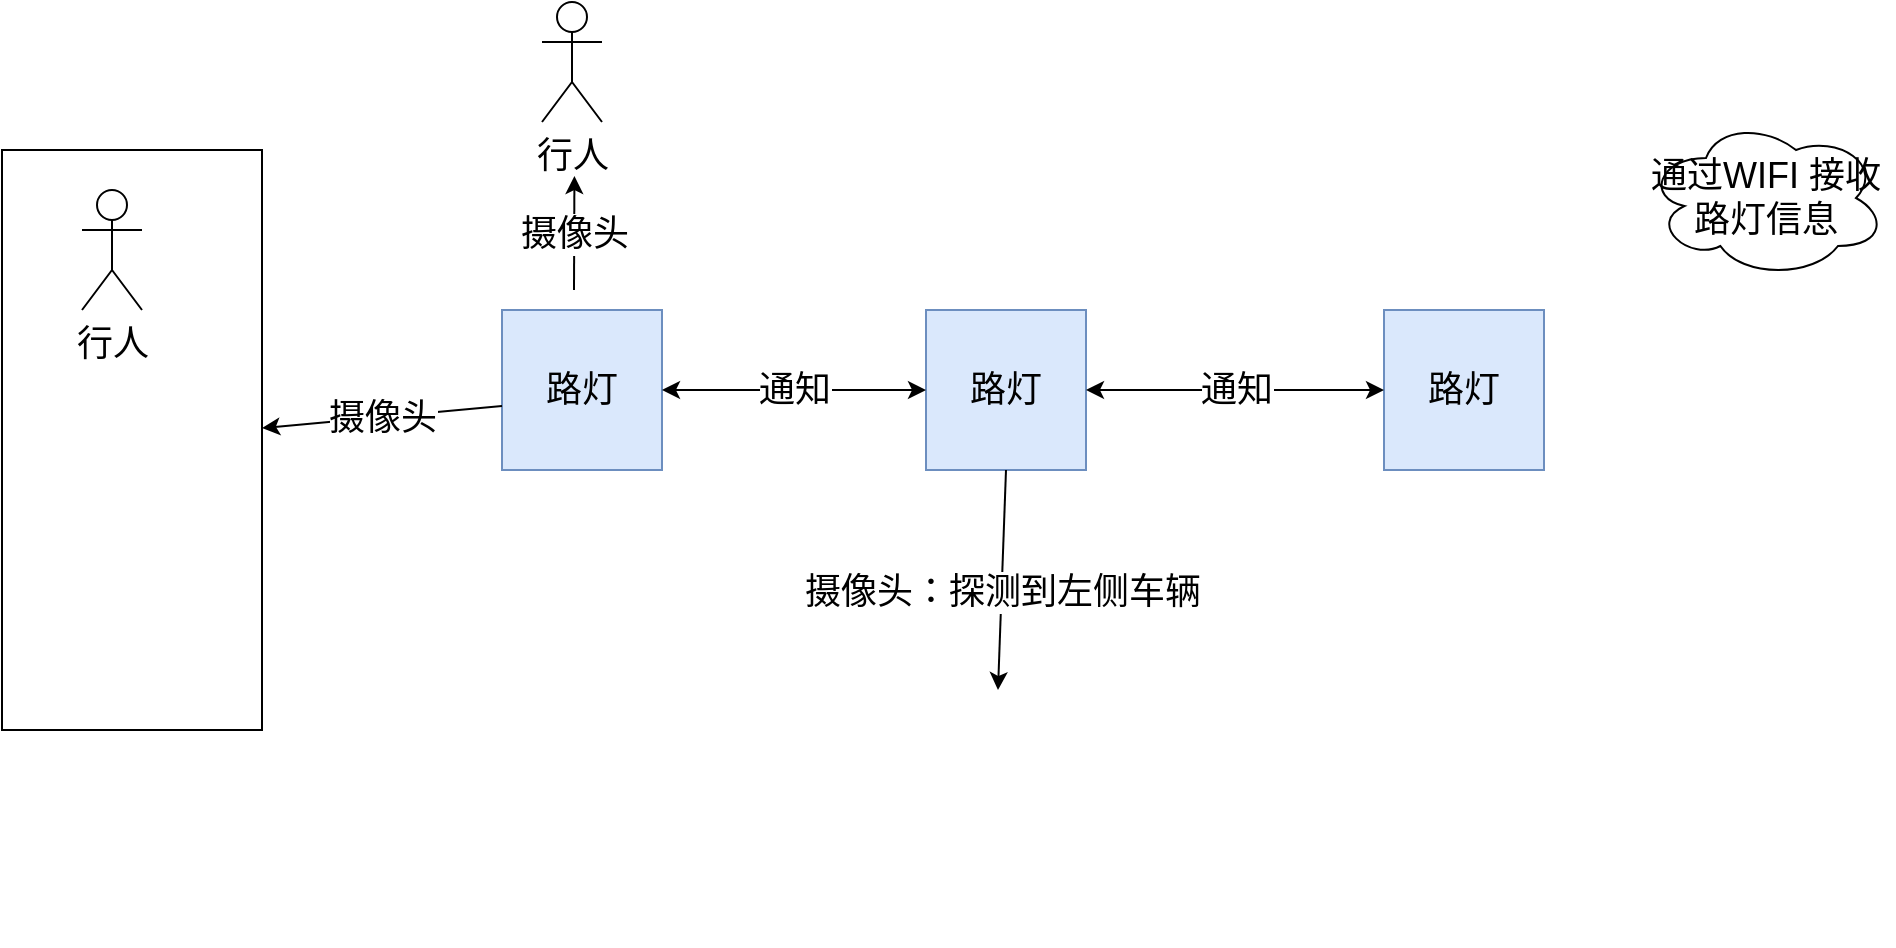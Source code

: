 <mxfile version="15.5.4" type="github">
  <diagram id="0NARUyMhth6DVro84zLS" name="Page-1">
    <mxGraphModel dx="1422" dy="704" grid="1" gridSize="10" guides="1" tooltips="1" connect="1" arrows="1" fold="1" page="1" pageScale="1" pageWidth="827" pageHeight="1169" math="0" shadow="0">
      <root>
        <mxCell id="0" />
        <mxCell id="1" parent="0" />
        <mxCell id="0XLo5o7JqgH2-rpiOE0s-1" value="&lt;font style=&quot;font-size: 18px&quot;&gt;路灯&lt;/font&gt;" style="whiteSpace=wrap;html=1;aspect=fixed;fillColor=#dae8fc;strokeColor=#6c8ebf;" vertex="1" parent="1">
          <mxGeometry x="260" y="290" width="80" height="80" as="geometry" />
        </mxCell>
        <mxCell id="0XLo5o7JqgH2-rpiOE0s-2" value="路灯" style="whiteSpace=wrap;html=1;aspect=fixed;fontSize=18;fillColor=#dae8fc;strokeColor=#6c8ebf;" vertex="1" parent="1">
          <mxGeometry x="472" y="290" width="80" height="80" as="geometry" />
        </mxCell>
        <mxCell id="0XLo5o7JqgH2-rpiOE0s-4" value="通知" style="endArrow=classic;startArrow=classic;html=1;rounded=0;fontSize=18;entryX=0;entryY=0.5;entryDx=0;entryDy=0;" edge="1" parent="1" source="0XLo5o7JqgH2-rpiOE0s-1" target="0XLo5o7JqgH2-rpiOE0s-2">
          <mxGeometry width="50" height="50" relative="1" as="geometry">
            <mxPoint x="414" y="370" as="sourcePoint" />
            <mxPoint x="464" y="320" as="targetPoint" />
          </mxGeometry>
        </mxCell>
        <mxCell id="0XLo5o7JqgH2-rpiOE0s-6" value="路灯" style="whiteSpace=wrap;html=1;aspect=fixed;fontSize=18;fillColor=#dae8fc;strokeColor=#6c8ebf;" vertex="1" parent="1">
          <mxGeometry x="701" y="290" width="80" height="80" as="geometry" />
        </mxCell>
        <mxCell id="0XLo5o7JqgH2-rpiOE0s-7" value="通知" style="endArrow=classic;startArrow=classic;html=1;rounded=0;fontSize=18;entryX=0;entryY=0.5;entryDx=0;entryDy=0;exitX=1;exitY=0.5;exitDx=0;exitDy=0;" edge="1" parent="1" source="0XLo5o7JqgH2-rpiOE0s-2" target="0XLo5o7JqgH2-rpiOE0s-6">
          <mxGeometry width="50" height="50" relative="1" as="geometry">
            <mxPoint x="550" y="355" as="sourcePoint" />
            <mxPoint x="600" y="305" as="targetPoint" />
          </mxGeometry>
        </mxCell>
        <mxCell id="0XLo5o7JqgH2-rpiOE0s-9" value="行人" style="shape=umlActor;verticalLabelPosition=bottom;verticalAlign=top;html=1;outlineConnect=0;fontSize=18;" vertex="1" parent="1">
          <mxGeometry x="280" y="136" width="30" height="60" as="geometry" />
        </mxCell>
        <mxCell id="0XLo5o7JqgH2-rpiOE0s-14" value="" style="shape=image;html=1;verticalAlign=top;verticalLabelPosition=bottom;labelBackgroundColor=#ffffff;imageAspect=0;aspect=fixed;image=https://cdn3.iconfinder.com/data/icons/google-material-design-icons/48/ic_directions_car_48px-128.png;fontSize=18;" vertex="1" parent="1">
          <mxGeometry x="448" y="480" width="128" height="128" as="geometry" />
        </mxCell>
        <mxCell id="0XLo5o7JqgH2-rpiOE0s-15" value="" style="rounded=0;whiteSpace=wrap;html=1;fontSize=18;" vertex="1" parent="1">
          <mxGeometry x="10" y="210" width="130" height="290" as="geometry" />
        </mxCell>
        <mxCell id="0XLo5o7JqgH2-rpiOE0s-16" value="" style="shape=image;html=1;verticalAlign=top;verticalLabelPosition=bottom;labelBackgroundColor=#ffffff;imageAspect=0;aspect=fixed;image=https://cdn3.iconfinder.com/data/icons/google-material-design-icons/48/ic_directions_car_48px-128.png;fontSize=18;" vertex="1" parent="1">
          <mxGeometry x="10" y="370" width="128" height="128" as="geometry" />
        </mxCell>
        <mxCell id="0XLo5o7JqgH2-rpiOE0s-17" value="行人" style="shape=umlActor;verticalLabelPosition=bottom;verticalAlign=top;html=1;outlineConnect=0;fontSize=18;" vertex="1" parent="1">
          <mxGeometry x="50" y="230" width="30" height="60" as="geometry" />
        </mxCell>
        <mxCell id="0XLo5o7JqgH2-rpiOE0s-18" value="" style="shape=image;html=1;verticalAlign=top;verticalLabelPosition=bottom;labelBackgroundColor=#ffffff;imageAspect=0;aspect=fixed;image=https://cdn3.iconfinder.com/data/icons/google-material-design-icons/48/ic_directions_car_48px-128.png;fontSize=18;" vertex="1" parent="1">
          <mxGeometry x="828" y="260" width="128" height="128" as="geometry" />
        </mxCell>
        <mxCell id="0XLo5o7JqgH2-rpiOE0s-19" value="通过WIFI 接收路灯信息" style="ellipse;shape=cloud;whiteSpace=wrap;html=1;fontSize=18;" vertex="1" parent="1">
          <mxGeometry x="832" y="194" width="120" height="80" as="geometry" />
        </mxCell>
        <mxCell id="0XLo5o7JqgH2-rpiOE0s-23" value="" style="endArrow=classic;html=1;rounded=0;fontSize=18;exitX=0.5;exitY=1;exitDx=0;exitDy=0;" edge="1" parent="1" source="0XLo5o7JqgH2-rpiOE0s-2">
          <mxGeometry width="50" height="50" relative="1" as="geometry">
            <mxPoint x="508" y="370" as="sourcePoint" />
            <mxPoint x="508" y="480" as="targetPoint" />
          </mxGeometry>
        </mxCell>
        <mxCell id="0XLo5o7JqgH2-rpiOE0s-24" value="摄像头：探测到左侧车辆" style="edgeLabel;html=1;align=center;verticalAlign=middle;resizable=0;points=[];fontSize=18;" vertex="1" connectable="0" parent="0XLo5o7JqgH2-rpiOE0s-23">
          <mxGeometry x="-0.286" y="3" relative="1" as="geometry">
            <mxPoint x="-4" y="21" as="offset" />
          </mxGeometry>
        </mxCell>
        <mxCell id="0XLo5o7JqgH2-rpiOE0s-28" value="摄像头" style="endArrow=classic;html=1;rounded=0;fontSize=18;exitX=0;exitY=0.6;exitDx=0;exitDy=0;exitPerimeter=0;" edge="1" parent="1" source="0XLo5o7JqgH2-rpiOE0s-1" target="0XLo5o7JqgH2-rpiOE0s-15">
          <mxGeometry width="50" height="50" relative="1" as="geometry">
            <mxPoint x="700" y="370" as="sourcePoint" />
            <mxPoint x="750" y="320" as="targetPoint" />
          </mxGeometry>
        </mxCell>
        <mxCell id="0XLo5o7JqgH2-rpiOE0s-29" value="摄像头" style="endArrow=classic;html=1;rounded=0;fontSize=18;" edge="1" parent="1">
          <mxGeometry width="50" height="50" relative="1" as="geometry">
            <mxPoint x="296" y="280" as="sourcePoint" />
            <mxPoint x="296.21" y="223" as="targetPoint" />
          </mxGeometry>
        </mxCell>
      </root>
    </mxGraphModel>
  </diagram>
</mxfile>
